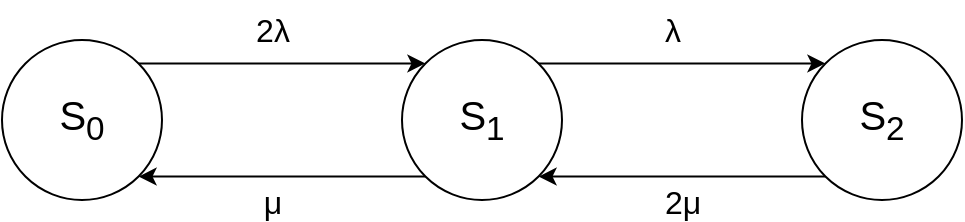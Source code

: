 <mxfile version="26.1.1" pages="2">
  <diagram name="Страница — 1" id="mFWMRiq9mE2BhGQjN2yr">
    <mxGraphModel dx="995" dy="1423" grid="1" gridSize="10" guides="1" tooltips="1" connect="1" arrows="1" fold="1" page="1" pageScale="1" pageWidth="827" pageHeight="1169" math="0" shadow="0">
      <root>
        <mxCell id="0" />
        <mxCell id="1" parent="0" />
        <mxCell id="br1pH1YoKPK_Xk38dsPV-5" style="edgeStyle=orthogonalEdgeStyle;rounded=0;orthogonalLoop=1;jettySize=auto;html=1;exitX=1;exitY=0;exitDx=0;exitDy=0;entryX=0;entryY=0;entryDx=0;entryDy=0;" edge="1" parent="1" source="br1pH1YoKPK_Xk38dsPV-1" target="br1pH1YoKPK_Xk38dsPV-2">
          <mxGeometry relative="1" as="geometry" />
        </mxCell>
        <mxCell id="br1pH1YoKPK_Xk38dsPV-1" value="&lt;font style=&quot;font-size: 20px;&quot;&gt;S&lt;sub style=&quot;&quot;&gt;0&lt;/sub&gt;&lt;/font&gt;" style="ellipse;whiteSpace=wrap;html=1;aspect=fixed;" vertex="1" parent="1">
          <mxGeometry x="40" y="80" width="80" height="80" as="geometry" />
        </mxCell>
        <mxCell id="br1pH1YoKPK_Xk38dsPV-6" style="edgeStyle=orthogonalEdgeStyle;rounded=0;orthogonalLoop=1;jettySize=auto;html=1;exitX=1;exitY=0;exitDx=0;exitDy=0;entryX=0;entryY=0;entryDx=0;entryDy=0;" edge="1" parent="1" source="br1pH1YoKPK_Xk38dsPV-2" target="br1pH1YoKPK_Xk38dsPV-3">
          <mxGeometry relative="1" as="geometry" />
        </mxCell>
        <mxCell id="br1pH1YoKPK_Xk38dsPV-8" style="edgeStyle=orthogonalEdgeStyle;rounded=0;orthogonalLoop=1;jettySize=auto;html=1;exitX=0;exitY=1;exitDx=0;exitDy=0;entryX=1;entryY=1;entryDx=0;entryDy=0;" edge="1" parent="1" source="br1pH1YoKPK_Xk38dsPV-2" target="br1pH1YoKPK_Xk38dsPV-1">
          <mxGeometry relative="1" as="geometry" />
        </mxCell>
        <mxCell id="br1pH1YoKPK_Xk38dsPV-2" value="&lt;font style=&quot;font-size: 20px;&quot;&gt;S&lt;sub style=&quot;&quot;&gt;1&lt;/sub&gt;&lt;/font&gt;" style="ellipse;whiteSpace=wrap;html=1;aspect=fixed;" vertex="1" parent="1">
          <mxGeometry x="240" y="80" width="80" height="80" as="geometry" />
        </mxCell>
        <mxCell id="br1pH1YoKPK_Xk38dsPV-7" style="edgeStyle=orthogonalEdgeStyle;rounded=0;orthogonalLoop=1;jettySize=auto;html=1;exitX=0;exitY=1;exitDx=0;exitDy=0;entryX=1;entryY=1;entryDx=0;entryDy=0;" edge="1" parent="1" source="br1pH1YoKPK_Xk38dsPV-3" target="br1pH1YoKPK_Xk38dsPV-2">
          <mxGeometry relative="1" as="geometry" />
        </mxCell>
        <mxCell id="br1pH1YoKPK_Xk38dsPV-3" value="&lt;font style=&quot;font-size: 20px;&quot;&gt;S&lt;sub style=&quot;&quot;&gt;2&lt;/sub&gt;&lt;/font&gt;" style="ellipse;whiteSpace=wrap;html=1;aspect=fixed;" vertex="1" parent="1">
          <mxGeometry x="440" y="80" width="80" height="80" as="geometry" />
        </mxCell>
        <mxCell id="br1pH1YoKPK_Xk38dsPV-14" value="&lt;span style=&quot;font-size: medium; text-align: left; text-wrap-mode: wrap; background-color: rgb(255, 255, 255);&quot;&gt;λ&lt;/span&gt;" style="text;html=1;align=center;verticalAlign=middle;resizable=0;points=[];autosize=1;strokeColor=none;fillColor=none;" vertex="1" parent="1">
          <mxGeometry x="360" y="60" width="30" height="30" as="geometry" />
        </mxCell>
        <mxCell id="br1pH1YoKPK_Xk38dsPV-15" value="&lt;span style=&quot;font-size: medium; text-align: left; text-wrap-mode: wrap; background-color: rgb(255, 255, 255);&quot;&gt;2λ&lt;/span&gt;" style="text;html=1;align=center;verticalAlign=middle;resizable=0;points=[];autosize=1;strokeColor=none;fillColor=none;" vertex="1" parent="1">
          <mxGeometry x="155" y="60" width="40" height="30" as="geometry" />
        </mxCell>
        <mxCell id="br1pH1YoKPK_Xk38dsPV-17" value="&lt;p style=&quot;line-height: 1.15px; text-align: left; margin-bottom: 0cm; direction: ltr; background: transparent; font-size: medium; text-wrap-mode: wrap;&quot;&gt;&lt;span lang=&quot;ru-RU&quot;&gt;2μ&lt;/span&gt;&lt;/p&gt;" style="text;html=1;align=center;verticalAlign=middle;resizable=0;points=[];autosize=1;strokeColor=none;fillColor=none;" vertex="1" parent="1">
          <mxGeometry x="360" y="140" width="40" height="30" as="geometry" />
        </mxCell>
        <mxCell id="br1pH1YoKPK_Xk38dsPV-18" value="&lt;p style=&quot;line-height: 1.15px; text-align: left; margin-bottom: 0cm; direction: ltr; background: transparent; font-size: medium; text-wrap-mode: wrap;&quot;&gt;&lt;span lang=&quot;ru-RU&quot;&gt;μ&lt;/span&gt;&lt;/p&gt;" style="text;html=1;align=center;verticalAlign=middle;resizable=0;points=[];autosize=1;strokeColor=none;fillColor=none;" vertex="1" parent="1">
          <mxGeometry x="160" y="140" width="30" height="30" as="geometry" />
        </mxCell>
      </root>
    </mxGraphModel>
  </diagram>
  <diagram id="ax0sw-M2K8-U-nUsi9Ca" name="Страница — 2">
    <mxGraphModel dx="995" dy="1423" grid="1" gridSize="10" guides="1" tooltips="1" connect="1" arrows="1" fold="1" page="1" pageScale="1" pageWidth="827" pageHeight="1169" math="0" shadow="0">
      <root>
        <mxCell id="0" />
        <mxCell id="1" parent="0" />
        <mxCell id="49osTDsR0gL6rawrnUlx-1" style="edgeStyle=orthogonalEdgeStyle;rounded=0;orthogonalLoop=1;jettySize=auto;html=1;exitX=1;exitY=0;exitDx=0;exitDy=0;entryX=0;entryY=0.5;entryDx=0;entryDy=0;curved=0;" edge="1" parent="1" source="49osTDsR0gL6rawrnUlx-2" target="49osTDsR0gL6rawrnUlx-4">
          <mxGeometry relative="1" as="geometry" />
        </mxCell>
        <mxCell id="49osTDsR0gL6rawrnUlx-2" value="&lt;font style=&quot;font-size: 20px;&quot;&gt;S&lt;sub style=&quot;&quot;&gt;0&lt;/sub&gt;&lt;/font&gt;" style="ellipse;whiteSpace=wrap;html=1;aspect=fixed;" vertex="1" parent="1">
          <mxGeometry x="40" y="270" width="80" height="80" as="geometry" />
        </mxCell>
        <mxCell id="49osTDsR0gL6rawrnUlx-3" style="edgeStyle=orthogonalEdgeStyle;rounded=0;orthogonalLoop=1;jettySize=auto;html=1;entryX=0;entryY=0;entryDx=0;entryDy=0;curved=0;" edge="1" parent="1" source="49osTDsR0gL6rawrnUlx-4" target="49osTDsR0gL6rawrnUlx-6">
          <mxGeometry relative="1" as="geometry" />
        </mxCell>
        <mxCell id="49osTDsR0gL6rawrnUlx-4" value="&lt;font style=&quot;font-size: 20px;&quot;&gt;S&lt;sub style=&quot;&quot;&gt;1&lt;/sub&gt;&lt;/font&gt;" style="ellipse;whiteSpace=wrap;html=1;aspect=fixed;" vertex="1" parent="1">
          <mxGeometry x="240" y="220" width="80" height="80" as="geometry" />
        </mxCell>
        <mxCell id="49osTDsR0gL6rawrnUlx-5" style="edgeStyle=orthogonalEdgeStyle;rounded=0;orthogonalLoop=1;jettySize=auto;html=1;exitX=0;exitY=1;exitDx=0;exitDy=0;entryX=1;entryY=1;entryDx=0;entryDy=0;" edge="1" parent="1" source="49osTDsR0gL6rawrnUlx-6" target="49osTDsR0gL6rawrnUlx-2">
          <mxGeometry relative="1" as="geometry" />
        </mxCell>
        <mxCell id="49osTDsR0gL6rawrnUlx-6" value="&lt;font style=&quot;font-size: 20px;&quot;&gt;S&lt;sub style=&quot;&quot;&gt;2&lt;/sub&gt;&lt;/font&gt;" style="ellipse;whiteSpace=wrap;html=1;aspect=fixed;" vertex="1" parent="1">
          <mxGeometry x="440" y="270" width="80" height="80" as="geometry" />
        </mxCell>
        <mxCell id="49osTDsR0gL6rawrnUlx-7" value="&lt;span style=&quot;font-size: medium; text-align: left; text-wrap-mode: wrap; background-color: rgb(255, 255, 255);&quot;&gt;λ&lt;/span&gt;" style="text;html=1;align=center;verticalAlign=middle;resizable=0;points=[];autosize=1;strokeColor=none;fillColor=none;" vertex="1" parent="1">
          <mxGeometry x="384" y="245" width="30" height="30" as="geometry" />
        </mxCell>
        <mxCell id="49osTDsR0gL6rawrnUlx-8" value="&lt;p style=&quot;line-height: 1.15px; text-align: left; margin-bottom: 0cm; direction: ltr; background: transparent; font-size: medium; text-wrap-mode: wrap;&quot;&gt;&lt;span lang=&quot;ru-RU&quot;&gt;μ&lt;/span&gt;&lt;/p&gt;" style="text;html=1;align=center;verticalAlign=middle;resizable=0;points=[];autosize=1;strokeColor=none;fillColor=none;" vertex="1" parent="1">
          <mxGeometry x="265" y="330" width="30" height="30" as="geometry" />
        </mxCell>
        <mxCell id="49osTDsR0gL6rawrnUlx-9" value="&lt;span style=&quot;font-size: medium; text-align: left; text-wrap-mode: wrap; background-color: rgb(255, 255, 255);&quot;&gt;λ&lt;/span&gt;" style="text;html=1;align=center;verticalAlign=middle;resizable=0;points=[];autosize=1;strokeColor=none;fillColor=none;" vertex="1" parent="1">
          <mxGeometry x="140" y="245" width="30" height="30" as="geometry" />
        </mxCell>
      </root>
    </mxGraphModel>
  </diagram>
</mxfile>

